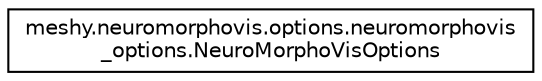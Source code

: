 digraph "Graphical Class Hierarchy"
{
  edge [fontname="Helvetica",fontsize="10",labelfontname="Helvetica",labelfontsize="10"];
  node [fontname="Helvetica",fontsize="10",shape=record];
  rankdir="LR";
  Node1 [label="meshy.neuromorphovis.options.neuromorphovis\l_options.NeuroMorphoVisOptions",height=0.2,width=0.4,color="black", fillcolor="white", style="filled",URL="$classmeshy_1_1neuromorphovis_1_1options_1_1neuromorphovis__options_1_1NeuroMorphoVisOptions.html"];
}
